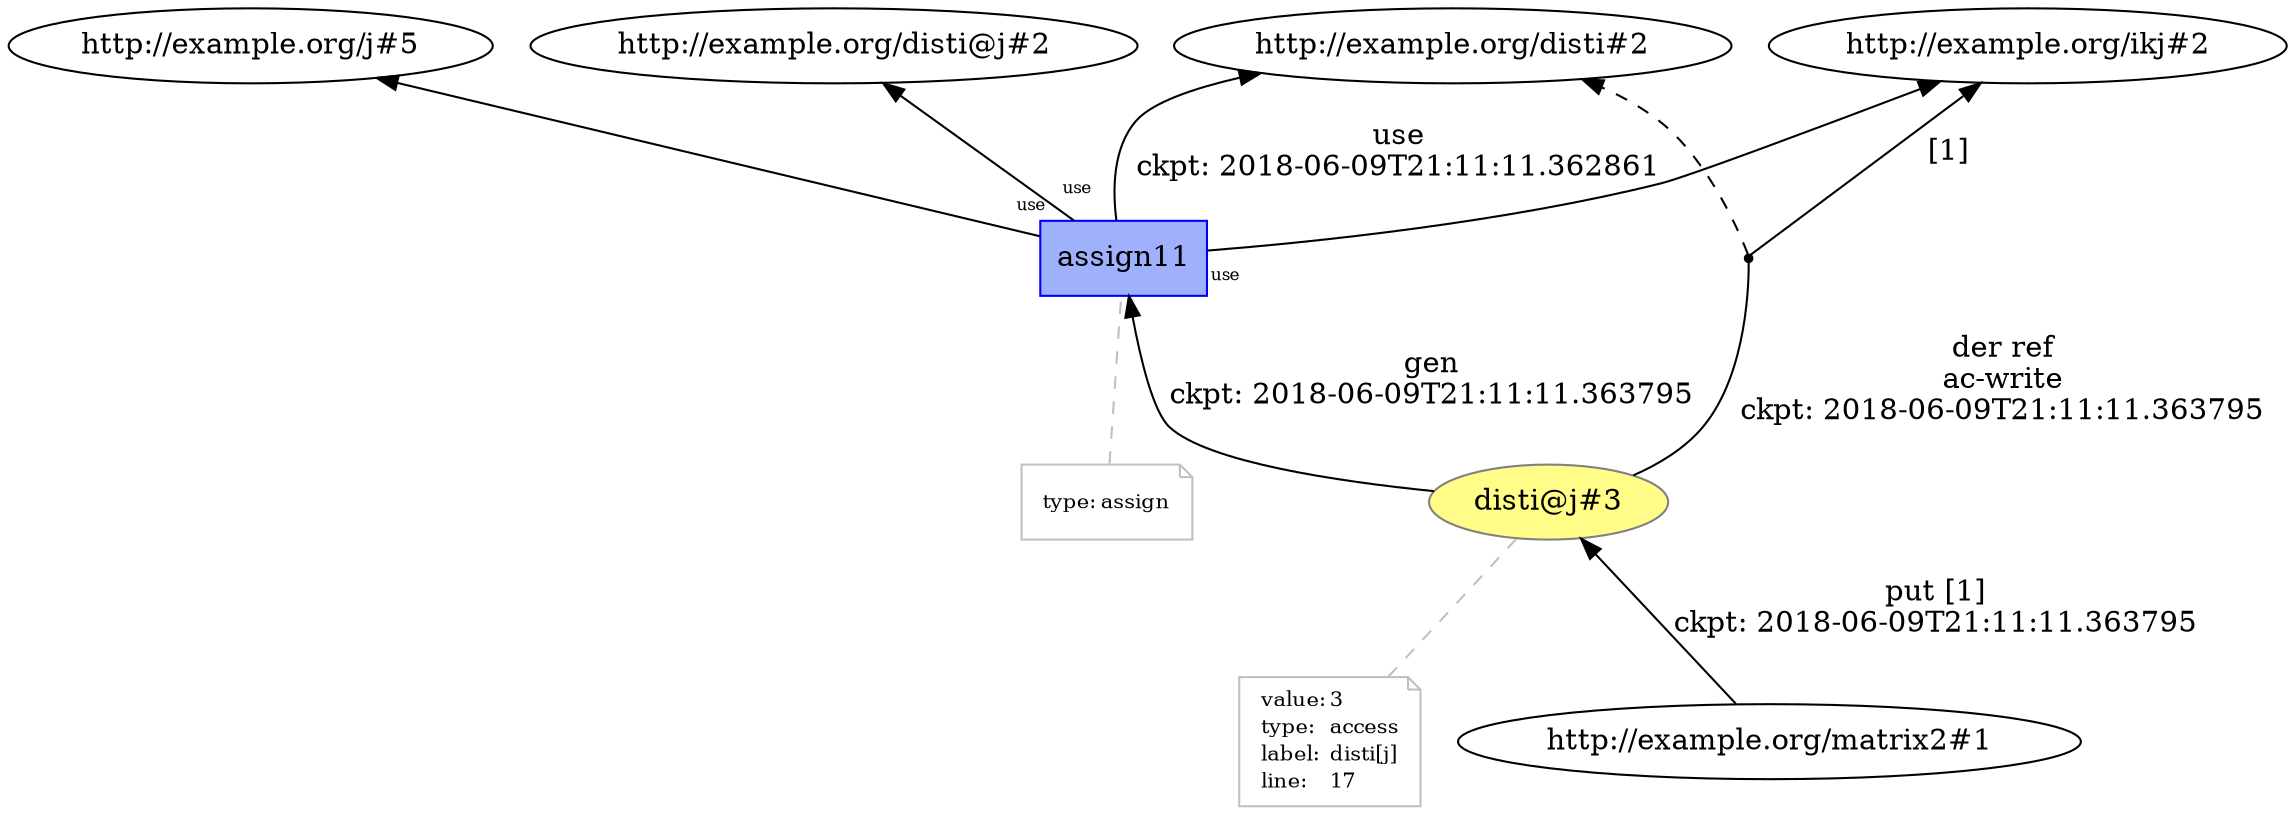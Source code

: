 digraph "PROV" { size="16,12"; rankdir="BT";
"http://example.org/disti@j#3" [fillcolor="#FFFC87",color="#808080",style="filled",label="disti@j#3",URL="http://example.org/disti@j#3"]
"http://example.org/disti@j#3-attrs" [color="gray",shape="note",fontsize="10",fontcolor="black",label=<<TABLE cellpadding="0" border="0">
	<TR>
	    <TD align="left">value:</TD>
	    <TD align="left">3</TD>
	</TR>
	<TR>
	    <TD align="left">type:</TD>
	    <TD align="left">access</TD>
	</TR>
	<TR>
	    <TD align="left">label:</TD>
	    <TD align="left">disti[j]</TD>
	</TR>
	<TR>
	    <TD align="left">line:</TD>
	    <TD align="left">17</TD>
	</TR>
</TABLE>>]
"http://example.org/disti@j#3-attrs" -> "http://example.org/disti@j#3" [color="gray",style="dashed",arrowhead="none"]
"http://example.org/matrix2#1" -> "http://example.org/disti@j#3" [fontsize="14",distance="1.5",angle="60.0",rotation="20",label="put [1]
ckpt: 2018-06-09T21:11:11.363795"]
"http://example.org/assign11" [fillcolor="#9FB1FC",color="#0000FF",shape="polygon",sides="4",style="filled",label="assign11",URL="http://example.org/assign11"]
"http://example.org/assign11-attrs" [color="gray",shape="note",fontsize="10",fontcolor="black",label=<<TABLE cellpadding="0" border="0">
	<TR>
	    <TD align="left">type:</TD>
	    <TD align="left">assign</TD>
	</TR>
</TABLE>>]
"http://example.org/assign11-attrs" -> "http://example.org/assign11" [color="gray",style="dashed",arrowhead="none"]
"bn0" [shape="point",label=""]
"http://example.org/disti@j#3" -> "bn0" [fontsize="14",distance="1.5",angle="60.0",rotation="20",label="der ref
ac-write
ckpt: 2018-06-09T21:11:11.363795",arrowhead="none"]
"bn0" -> "http://example.org/disti#2" [style="dashed"]
"bn0" -> "http://example.org/ikj#2" [fontsize="14",distance="1.5",angle="60.0",rotation="20",label="[1]"]
"http://example.org/assign11" -> "http://example.org/disti#2" [fontsize="14",distance="1.5",angle="60.0",rotation="20",label="use
ckpt: 2018-06-09T21:11:11.362861"]
"http://example.org/assign11" -> "http://example.org/j#5" [labelfontsize="8",labeldistance="1.5",labelangle="60.0",rotation="20",taillabel="use"]
"http://example.org/assign11" -> "http://example.org/disti@j#2" [labelfontsize="8",labeldistance="1.5",labelangle="60.0",rotation="20",taillabel="use"]
"http://example.org/assign11" -> "http://example.org/ikj#2" [labelfontsize="8",labeldistance="1.5",labelangle="60.0",rotation="20",taillabel="use"]
"http://example.org/disti@j#3" -> "http://example.org/assign11" [fontsize="14",distance="1.5",angle="60.0",rotation="20",label="gen
ckpt: 2018-06-09T21:11:11.363795"]
}